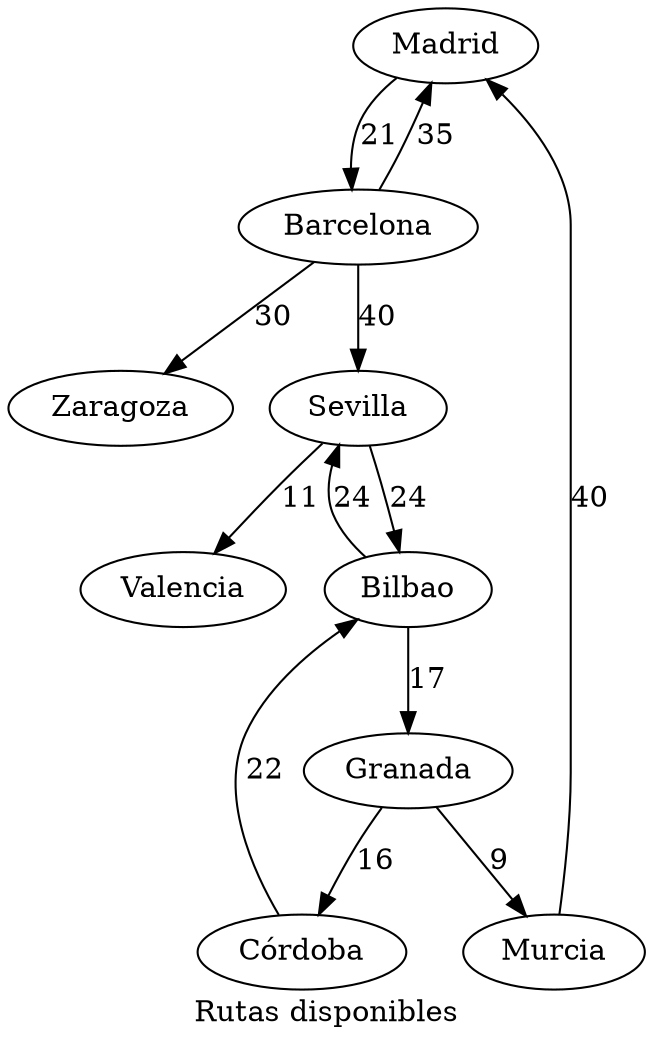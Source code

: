 digraph GrafoDirigido {
  label="Rutas disponibles";
  Madrid -> Barcelona [label="21"];
  Barcelona -> Sevilla [label="40"];
  Barcelona -> Zaragoza [label="30"];
  Barcelona -> Madrid [label="35"];
  Sevilla -> Bilbao [label="24"];
  Sevilla -> Valencia [label="11"];
  Bilbao -> Sevilla [label="24"];
  Bilbao -> Granada [label="17"];
  Granada -> Córdoba [label="16"];
  Granada -> Murcia [label="9"];
  Córdoba -> Bilbao [label="22"];
  Murcia -> Madrid [label="40"];
}

